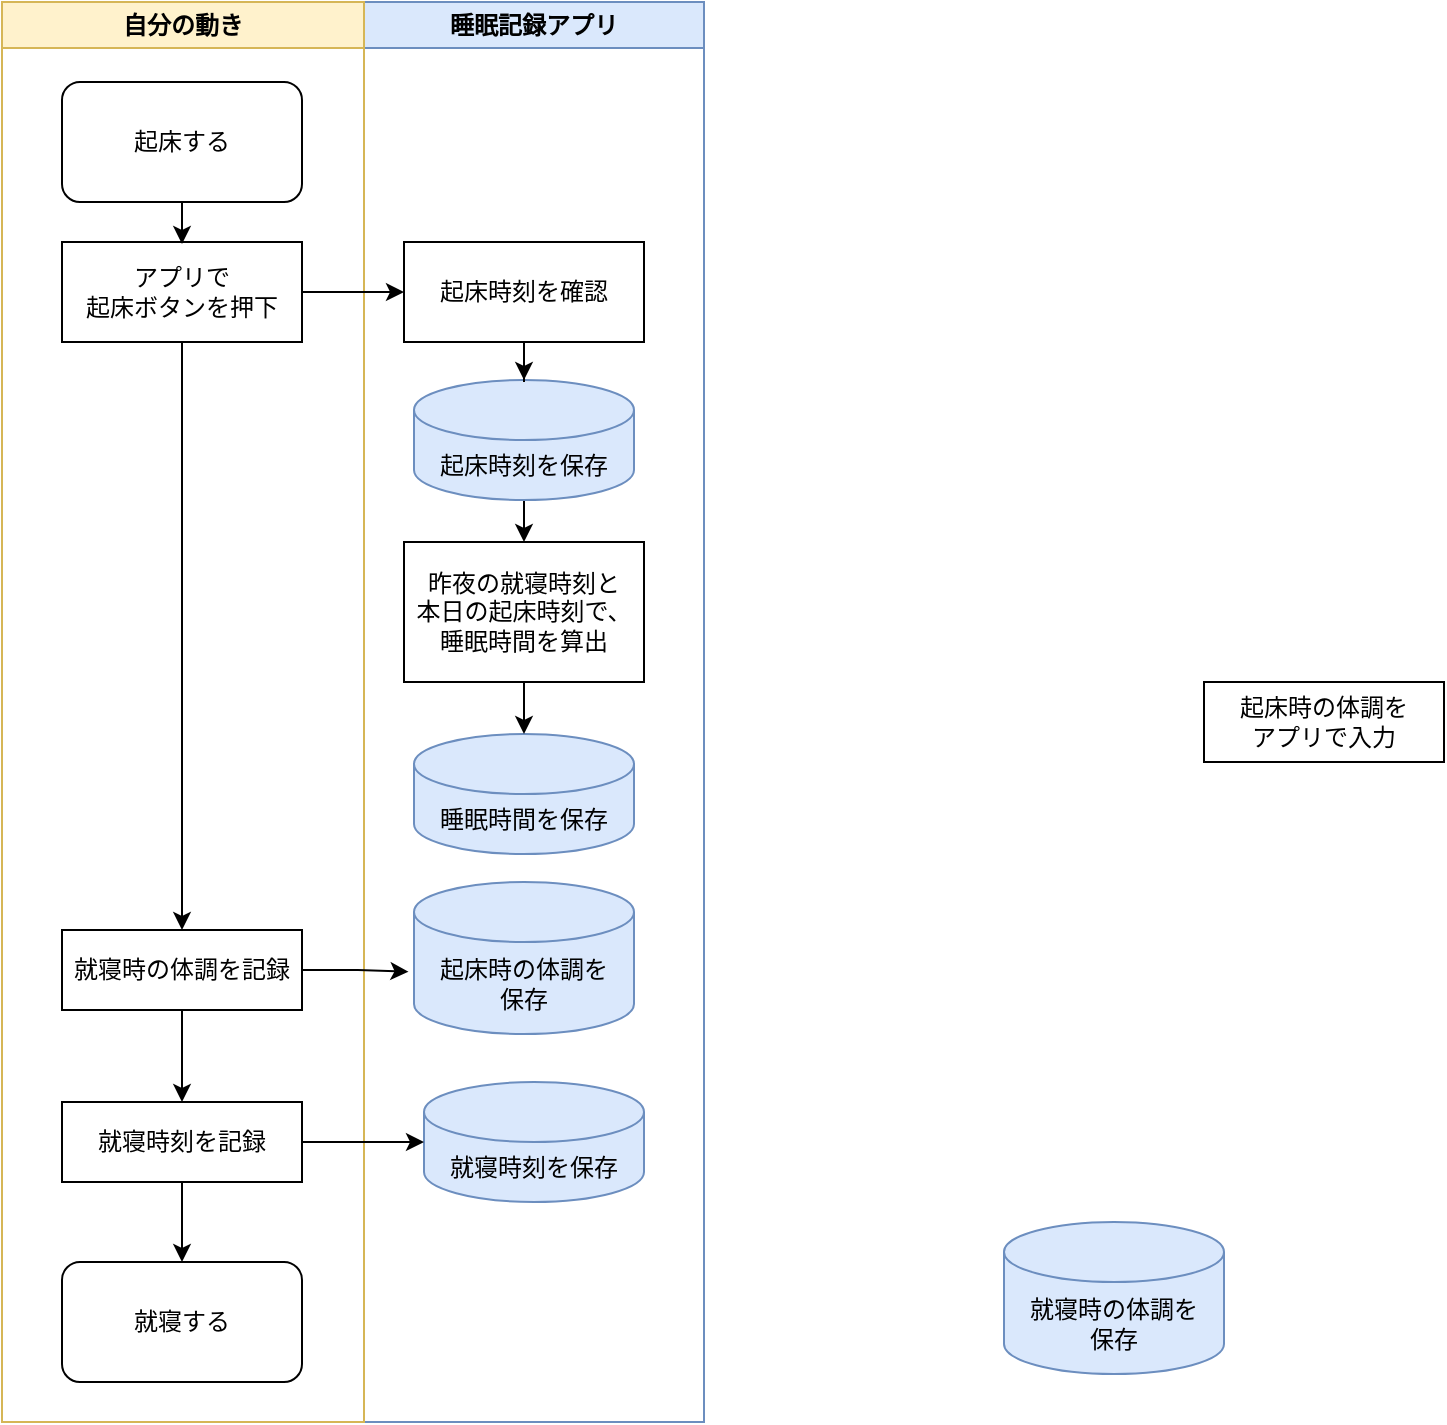 <mxfile version="24.0.1" type="github">
  <diagram name="ページ1" id="iNB7sugj4MV9LRQWi2q7">
    <mxGraphModel dx="1306" dy="1021" grid="1" gridSize="10" guides="1" tooltips="1" connect="1" arrows="1" fold="1" page="0" pageScale="1" pageWidth="827" pageHeight="1169" math="0" shadow="0">
      <root>
        <mxCell id="0" />
        <mxCell id="1" parent="0" />
        <mxCell id="EtYspNiEM9DG10u9Xiah-12" value="睡眠記録アプリ" style="swimlane;whiteSpace=wrap;html=1;fillColor=#dae8fc;strokeColor=#6c8ebf;" vertex="1" parent="1">
          <mxGeometry x="60" y="-190" width="170" height="710" as="geometry" />
        </mxCell>
        <mxCell id="EtYspNiEM9DG10u9Xiah-17" value="就寝時刻を保存" style="shape=cylinder3;whiteSpace=wrap;html=1;boundedLbl=1;backgroundOutline=1;size=15;fillColor=#dae8fc;strokeColor=#6c8ebf;" vertex="1" parent="EtYspNiEM9DG10u9Xiah-12">
          <mxGeometry x="30" y="540" width="110" height="60" as="geometry" />
        </mxCell>
        <mxCell id="EtYspNiEM9DG10u9Xiah-58" style="edgeStyle=orthogonalEdgeStyle;rounded=0;orthogonalLoop=1;jettySize=auto;html=1;exitX=0.5;exitY=1;exitDx=0;exitDy=0;exitPerimeter=0;" edge="1" parent="EtYspNiEM9DG10u9Xiah-12" source="EtYspNiEM9DG10u9Xiah-8" target="EtYspNiEM9DG10u9Xiah-56">
          <mxGeometry relative="1" as="geometry" />
        </mxCell>
        <mxCell id="EtYspNiEM9DG10u9Xiah-8" value="起床時刻を保存" style="shape=cylinder3;whiteSpace=wrap;html=1;boundedLbl=1;backgroundOutline=1;size=15;fillColor=#dae8fc;strokeColor=#6c8ebf;" vertex="1" parent="EtYspNiEM9DG10u9Xiah-12">
          <mxGeometry x="25" y="189" width="110" height="60" as="geometry" />
        </mxCell>
        <mxCell id="EtYspNiEM9DG10u9Xiah-46" value="起床時の体調を&lt;div&gt;&lt;div&gt;保存&lt;/div&gt;&lt;/div&gt;" style="shape=cylinder3;whiteSpace=wrap;html=1;boundedLbl=1;backgroundOutline=1;size=15;fillColor=#dae8fc;strokeColor=#6c8ebf;" vertex="1" parent="EtYspNiEM9DG10u9Xiah-12">
          <mxGeometry x="25" y="440" width="110" height="76" as="geometry" />
        </mxCell>
        <mxCell id="EtYspNiEM9DG10u9Xiah-55" value="" style="edgeStyle=orthogonalEdgeStyle;rounded=0;orthogonalLoop=1;jettySize=auto;html=1;entryX=0.5;entryY=0;entryDx=0;entryDy=0;entryPerimeter=0;" edge="1" parent="EtYspNiEM9DG10u9Xiah-12" source="EtYspNiEM9DG10u9Xiah-48" target="EtYspNiEM9DG10u9Xiah-8">
          <mxGeometry relative="1" as="geometry">
            <mxPoint x="80" y="180" as="targetPoint" />
          </mxGeometry>
        </mxCell>
        <mxCell id="EtYspNiEM9DG10u9Xiah-48" value="起床時刻を確認" style="rounded=0;whiteSpace=wrap;html=1;" vertex="1" parent="EtYspNiEM9DG10u9Xiah-12">
          <mxGeometry x="20" y="120" width="120" height="50" as="geometry" />
        </mxCell>
        <mxCell id="EtYspNiEM9DG10u9Xiah-56" value="昨夜の就寝時刻と&lt;div&gt;本日の起床時刻で、&lt;/div&gt;&lt;div&gt;睡眠時間を算出&lt;/div&gt;" style="rounded=0;whiteSpace=wrap;html=1;" vertex="1" parent="EtYspNiEM9DG10u9Xiah-12">
          <mxGeometry x="20" y="270" width="120" height="70" as="geometry" />
        </mxCell>
        <mxCell id="EtYspNiEM9DG10u9Xiah-9" value="睡眠時間を保存" style="shape=cylinder3;whiteSpace=wrap;html=1;boundedLbl=1;backgroundOutline=1;size=15;fillColor=#dae8fc;strokeColor=#6c8ebf;" vertex="1" parent="EtYspNiEM9DG10u9Xiah-12">
          <mxGeometry x="25" y="366" width="110" height="60" as="geometry" />
        </mxCell>
        <mxCell id="EtYspNiEM9DG10u9Xiah-38" value="" style="edgeStyle=orthogonalEdgeStyle;rounded=0;orthogonalLoop=1;jettySize=auto;html=1;exitX=0.5;exitY=1;exitDx=0;exitDy=0;" edge="1" parent="EtYspNiEM9DG10u9Xiah-12" source="EtYspNiEM9DG10u9Xiah-56" target="EtYspNiEM9DG10u9Xiah-9">
          <mxGeometry relative="1" as="geometry">
            <mxPoint x="-50" y="300" as="sourcePoint" />
          </mxGeometry>
        </mxCell>
        <mxCell id="EtYspNiEM9DG10u9Xiah-13" value="自分の動き" style="swimlane;whiteSpace=wrap;html=1;fillColor=#fff2cc;strokeColor=#d6b656;" vertex="1" parent="1">
          <mxGeometry x="-121" y="-190" width="181" height="710" as="geometry" />
        </mxCell>
        <mxCell id="EtYspNiEM9DG10u9Xiah-35" style="edgeStyle=orthogonalEdgeStyle;rounded=0;orthogonalLoop=1;jettySize=auto;html=1;exitX=0.5;exitY=1;exitDx=0;exitDy=0;entryX=0.5;entryY=0;entryDx=0;entryDy=0;" edge="1" parent="EtYspNiEM9DG10u9Xiah-13" source="EtYspNiEM9DG10u9Xiah-14" target="EtYspNiEM9DG10u9Xiah-22">
          <mxGeometry relative="1" as="geometry" />
        </mxCell>
        <mxCell id="EtYspNiEM9DG10u9Xiah-14" value="就寝時の体調を記録" style="rounded=0;whiteSpace=wrap;html=1;" vertex="1" parent="EtYspNiEM9DG10u9Xiah-13">
          <mxGeometry x="30" y="464" width="120" height="40" as="geometry" />
        </mxCell>
        <mxCell id="EtYspNiEM9DG10u9Xiah-27" style="edgeStyle=orthogonalEdgeStyle;rounded=0;orthogonalLoop=1;jettySize=auto;html=1;exitX=0.5;exitY=1;exitDx=0;exitDy=0;" edge="1" parent="EtYspNiEM9DG10u9Xiah-13" target="EtYspNiEM9DG10u9Xiah-5">
          <mxGeometry relative="1" as="geometry">
            <mxPoint x="90" y="171.0" as="sourcePoint" />
          </mxGeometry>
        </mxCell>
        <mxCell id="EtYspNiEM9DG10u9Xiah-61" value="" style="edgeStyle=orthogonalEdgeStyle;rounded=0;orthogonalLoop=1;jettySize=auto;html=1;entryX=0.5;entryY=0;entryDx=0;entryDy=0;" edge="1" parent="EtYspNiEM9DG10u9Xiah-13" source="EtYspNiEM9DG10u9Xiah-5" target="EtYspNiEM9DG10u9Xiah-14">
          <mxGeometry relative="1" as="geometry">
            <mxPoint x="90" y="250" as="targetPoint" />
          </mxGeometry>
        </mxCell>
        <mxCell id="EtYspNiEM9DG10u9Xiah-5" value="アプリで&lt;div&gt;起床ボタンを押下&lt;/div&gt;" style="rounded=0;whiteSpace=wrap;html=1;" vertex="1" parent="EtYspNiEM9DG10u9Xiah-13">
          <mxGeometry x="30" y="120" width="120" height="50" as="geometry" />
        </mxCell>
        <mxCell id="EtYspNiEM9DG10u9Xiah-26" style="edgeStyle=orthogonalEdgeStyle;rounded=0;orthogonalLoop=1;jettySize=auto;html=1;exitX=0.5;exitY=1;exitDx=0;exitDy=0;entryX=0.5;entryY=0;entryDx=0;entryDy=0;" edge="1" parent="EtYspNiEM9DG10u9Xiah-13" source="EtYspNiEM9DG10u9Xiah-3">
          <mxGeometry relative="1" as="geometry">
            <mxPoint x="90" y="121.0" as="targetPoint" />
          </mxGeometry>
        </mxCell>
        <mxCell id="EtYspNiEM9DG10u9Xiah-3" value="起床する" style="rounded=1;whiteSpace=wrap;html=1;" vertex="1" parent="EtYspNiEM9DG10u9Xiah-13">
          <mxGeometry x="30" y="40" width="120" height="60" as="geometry" />
        </mxCell>
        <mxCell id="EtYspNiEM9DG10u9Xiah-22" value="就寝時刻を記録" style="rounded=0;whiteSpace=wrap;html=1;" vertex="1" parent="EtYspNiEM9DG10u9Xiah-13">
          <mxGeometry x="30" y="550" width="120" height="40" as="geometry" />
        </mxCell>
        <mxCell id="EtYspNiEM9DG10u9Xiah-37" value="" style="edgeStyle=orthogonalEdgeStyle;rounded=0;orthogonalLoop=1;jettySize=auto;html=1;" edge="1" parent="1" source="EtYspNiEM9DG10u9Xiah-5" target="EtYspNiEM9DG10u9Xiah-48">
          <mxGeometry relative="1" as="geometry" />
        </mxCell>
        <mxCell id="EtYspNiEM9DG10u9Xiah-41" style="edgeStyle=orthogonalEdgeStyle;rounded=0;orthogonalLoop=1;jettySize=auto;html=1;exitX=1;exitY=0.5;exitDx=0;exitDy=0;entryX=-0.025;entryY=0.59;entryDx=0;entryDy=0;entryPerimeter=0;" edge="1" parent="1" source="EtYspNiEM9DG10u9Xiah-14" target="EtYspNiEM9DG10u9Xiah-46">
          <mxGeometry relative="1" as="geometry">
            <mxPoint x="29" y="257.24" as="sourcePoint" />
            <mxPoint x="90" y="260.74" as="targetPoint" />
          </mxGeometry>
        </mxCell>
        <mxCell id="EtYspNiEM9DG10u9Xiah-43" style="edgeStyle=orthogonalEdgeStyle;rounded=0;orthogonalLoop=1;jettySize=auto;html=1;exitX=1;exitY=0.5;exitDx=0;exitDy=0;entryX=0;entryY=0.5;entryDx=0;entryDy=0;entryPerimeter=0;" edge="1" parent="1" source="EtYspNiEM9DG10u9Xiah-22" target="EtYspNiEM9DG10u9Xiah-17">
          <mxGeometry relative="1" as="geometry" />
        </mxCell>
        <mxCell id="EtYspNiEM9DG10u9Xiah-23" value="就寝する" style="rounded=1;whiteSpace=wrap;html=1;" vertex="1" parent="1">
          <mxGeometry x="-91" y="440" width="120" height="60" as="geometry" />
        </mxCell>
        <mxCell id="EtYspNiEM9DG10u9Xiah-36" style="edgeStyle=orthogonalEdgeStyle;rounded=0;orthogonalLoop=1;jettySize=auto;html=1;exitX=0.5;exitY=1;exitDx=0;exitDy=0;entryX=0.5;entryY=0;entryDx=0;entryDy=0;" edge="1" parent="1" source="EtYspNiEM9DG10u9Xiah-22" target="EtYspNiEM9DG10u9Xiah-23">
          <mxGeometry relative="1" as="geometry" />
        </mxCell>
        <mxCell id="EtYspNiEM9DG10u9Xiah-16" value="就寝時の体調を&lt;div&gt;保存&lt;/div&gt;" style="shape=cylinder3;whiteSpace=wrap;html=1;boundedLbl=1;backgroundOutline=1;size=15;fillColor=#dae8fc;strokeColor=#6c8ebf;" vertex="1" parent="1">
          <mxGeometry x="380" y="420" width="110" height="76" as="geometry" />
        </mxCell>
        <mxCell id="EtYspNiEM9DG10u9Xiah-10" value="起床時の体調を&lt;div&gt;アプリで入力&lt;/div&gt;" style="rounded=0;whiteSpace=wrap;html=1;" vertex="1" parent="1">
          <mxGeometry x="480" y="150" width="120" height="40" as="geometry" />
        </mxCell>
      </root>
    </mxGraphModel>
  </diagram>
</mxfile>
